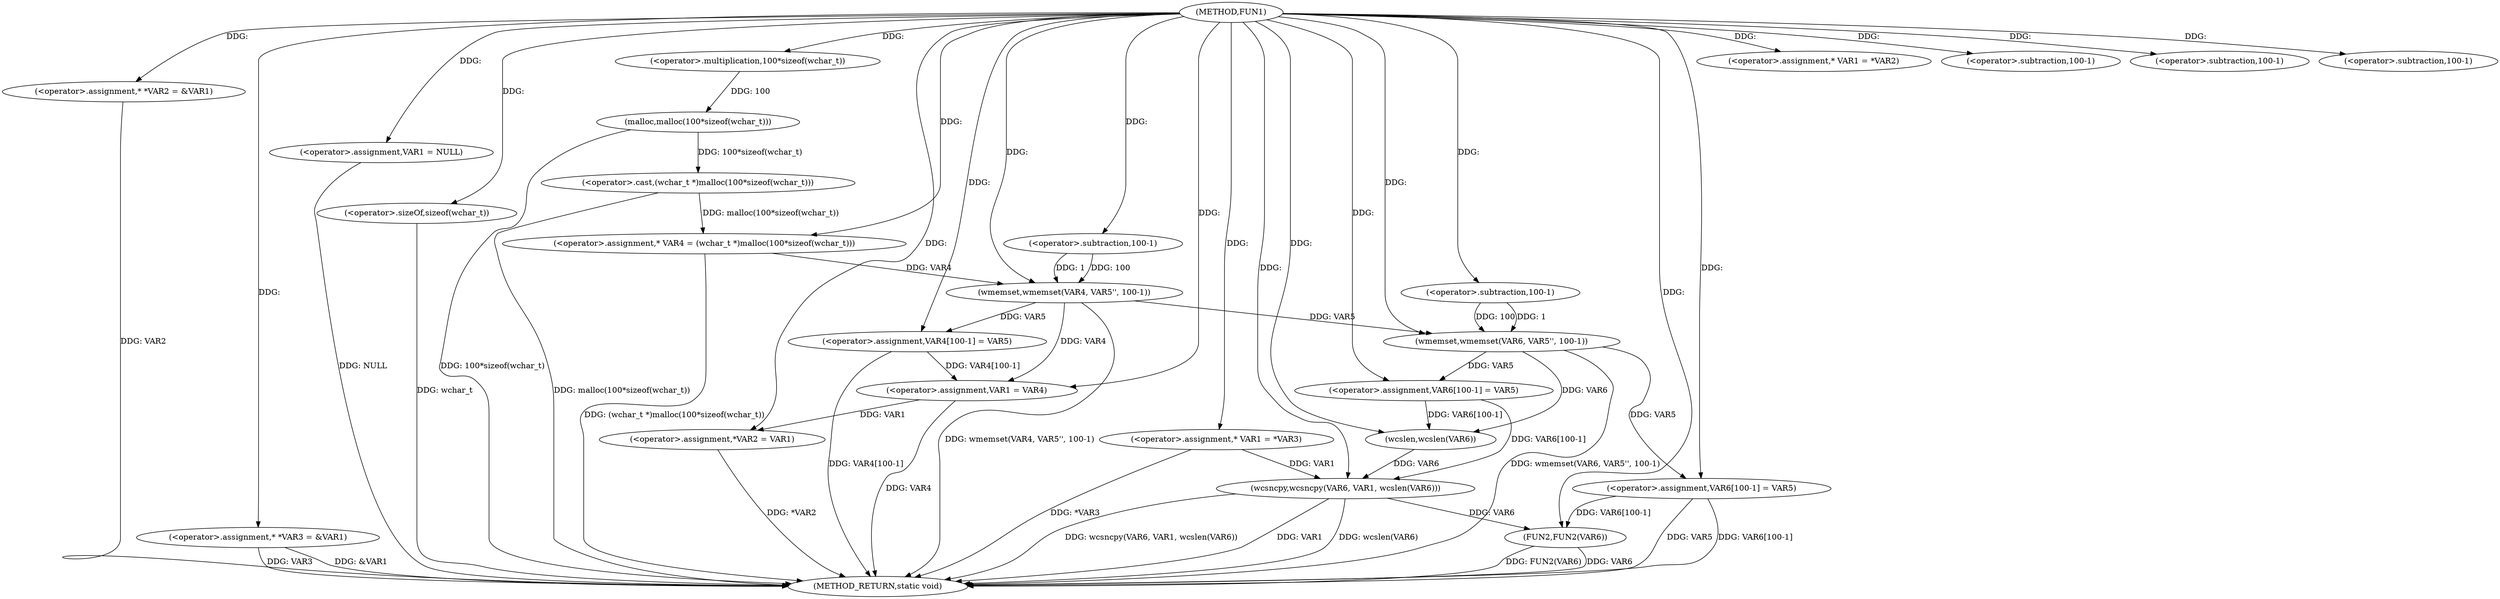 digraph FUN1 {  
"1000100" [label = "(METHOD,FUN1)" ]
"1000188" [label = "(METHOD_RETURN,static void)" ]
"1000104" [label = "(<operator>.assignment,* *VAR2 = &VAR1)" ]
"1000109" [label = "(<operator>.assignment,* *VAR3 = &VAR1)" ]
"1000113" [label = "(<operator>.assignment,VAR1 = NULL)" ]
"1000118" [label = "(<operator>.assignment,* VAR1 = *VAR2)" ]
"1000124" [label = "(<operator>.assignment,* VAR4 = (wchar_t *)malloc(100*sizeof(wchar_t)))" ]
"1000126" [label = "(<operator>.cast,(wchar_t *)malloc(100*sizeof(wchar_t)))" ]
"1000128" [label = "(malloc,malloc(100*sizeof(wchar_t)))" ]
"1000129" [label = "(<operator>.multiplication,100*sizeof(wchar_t))" ]
"1000131" [label = "(<operator>.sizeOf,sizeof(wchar_t))" ]
"1000133" [label = "(wmemset,wmemset(VAR4, VAR5'', 100-1))" ]
"1000136" [label = "(<operator>.subtraction,100-1)" ]
"1000139" [label = "(<operator>.assignment,VAR4[100-1] = VAR5)" ]
"1000142" [label = "(<operator>.subtraction,100-1)" ]
"1000146" [label = "(<operator>.assignment,VAR1 = VAR4)" ]
"1000149" [label = "(<operator>.assignment,*VAR2 = VAR1)" ]
"1000155" [label = "(<operator>.assignment,* VAR1 = *VAR3)" ]
"1000161" [label = "(wmemset,wmemset(VAR6, VAR5'', 100-1))" ]
"1000164" [label = "(<operator>.subtraction,100-1)" ]
"1000167" [label = "(<operator>.assignment,VAR6[100-1] = VAR5)" ]
"1000170" [label = "(<operator>.subtraction,100-1)" ]
"1000174" [label = "(wcsncpy,wcsncpy(VAR6, VAR1, wcslen(VAR6)))" ]
"1000177" [label = "(wcslen,wcslen(VAR6))" ]
"1000179" [label = "(<operator>.assignment,VAR6[100-1] = VAR5)" ]
"1000182" [label = "(<operator>.subtraction,100-1)" ]
"1000186" [label = "(FUN2,FUN2(VAR6))" ]
  "1000186" -> "1000188"  [ label = "DDG: VAR6"] 
  "1000179" -> "1000188"  [ label = "DDG: VAR5"] 
  "1000155" -> "1000188"  [ label = "DDG: *VAR3"] 
  "1000104" -> "1000188"  [ label = "DDG: VAR2"] 
  "1000139" -> "1000188"  [ label = "DDG: VAR4[100-1]"] 
  "1000133" -> "1000188"  [ label = "DDG: wmemset(VAR4, VAR5'', 100-1)"] 
  "1000126" -> "1000188"  [ label = "DDG: malloc(100*sizeof(wchar_t))"] 
  "1000186" -> "1000188"  [ label = "DDG: FUN2(VAR6)"] 
  "1000124" -> "1000188"  [ label = "DDG: (wchar_t *)malloc(100*sizeof(wchar_t))"] 
  "1000131" -> "1000188"  [ label = "DDG: wchar_t"] 
  "1000128" -> "1000188"  [ label = "DDG: 100*sizeof(wchar_t)"] 
  "1000113" -> "1000188"  [ label = "DDG: NULL"] 
  "1000179" -> "1000188"  [ label = "DDG: VAR6[100-1]"] 
  "1000146" -> "1000188"  [ label = "DDG: VAR4"] 
  "1000174" -> "1000188"  [ label = "DDG: VAR1"] 
  "1000109" -> "1000188"  [ label = "DDG: VAR3"] 
  "1000174" -> "1000188"  [ label = "DDG: wcslen(VAR6)"] 
  "1000149" -> "1000188"  [ label = "DDG: *VAR2"] 
  "1000109" -> "1000188"  [ label = "DDG: &VAR1"] 
  "1000161" -> "1000188"  [ label = "DDG: wmemset(VAR6, VAR5'', 100-1)"] 
  "1000174" -> "1000188"  [ label = "DDG: wcsncpy(VAR6, VAR1, wcslen(VAR6))"] 
  "1000100" -> "1000104"  [ label = "DDG: "] 
  "1000100" -> "1000109"  [ label = "DDG: "] 
  "1000100" -> "1000113"  [ label = "DDG: "] 
  "1000100" -> "1000118"  [ label = "DDG: "] 
  "1000126" -> "1000124"  [ label = "DDG: malloc(100*sizeof(wchar_t))"] 
  "1000100" -> "1000124"  [ label = "DDG: "] 
  "1000128" -> "1000126"  [ label = "DDG: 100*sizeof(wchar_t)"] 
  "1000129" -> "1000128"  [ label = "DDG: 100"] 
  "1000100" -> "1000129"  [ label = "DDG: "] 
  "1000100" -> "1000131"  [ label = "DDG: "] 
  "1000124" -> "1000133"  [ label = "DDG: VAR4"] 
  "1000100" -> "1000133"  [ label = "DDG: "] 
  "1000136" -> "1000133"  [ label = "DDG: 100"] 
  "1000136" -> "1000133"  [ label = "DDG: 1"] 
  "1000100" -> "1000136"  [ label = "DDG: "] 
  "1000133" -> "1000139"  [ label = "DDG: VAR5"] 
  "1000100" -> "1000139"  [ label = "DDG: "] 
  "1000100" -> "1000142"  [ label = "DDG: "] 
  "1000139" -> "1000146"  [ label = "DDG: VAR4[100-1]"] 
  "1000133" -> "1000146"  [ label = "DDG: VAR4"] 
  "1000100" -> "1000146"  [ label = "DDG: "] 
  "1000146" -> "1000149"  [ label = "DDG: VAR1"] 
  "1000100" -> "1000149"  [ label = "DDG: "] 
  "1000100" -> "1000155"  [ label = "DDG: "] 
  "1000100" -> "1000161"  [ label = "DDG: "] 
  "1000133" -> "1000161"  [ label = "DDG: VAR5"] 
  "1000164" -> "1000161"  [ label = "DDG: 100"] 
  "1000164" -> "1000161"  [ label = "DDG: 1"] 
  "1000100" -> "1000164"  [ label = "DDG: "] 
  "1000161" -> "1000167"  [ label = "DDG: VAR5"] 
  "1000100" -> "1000167"  [ label = "DDG: "] 
  "1000100" -> "1000170"  [ label = "DDG: "] 
  "1000177" -> "1000174"  [ label = "DDG: VAR6"] 
  "1000167" -> "1000174"  [ label = "DDG: VAR6[100-1]"] 
  "1000100" -> "1000174"  [ label = "DDG: "] 
  "1000155" -> "1000174"  [ label = "DDG: VAR1"] 
  "1000167" -> "1000177"  [ label = "DDG: VAR6[100-1]"] 
  "1000161" -> "1000177"  [ label = "DDG: VAR6"] 
  "1000100" -> "1000177"  [ label = "DDG: "] 
  "1000100" -> "1000179"  [ label = "DDG: "] 
  "1000161" -> "1000179"  [ label = "DDG: VAR5"] 
  "1000100" -> "1000182"  [ label = "DDG: "] 
  "1000179" -> "1000186"  [ label = "DDG: VAR6[100-1]"] 
  "1000174" -> "1000186"  [ label = "DDG: VAR6"] 
  "1000100" -> "1000186"  [ label = "DDG: "] 
}
